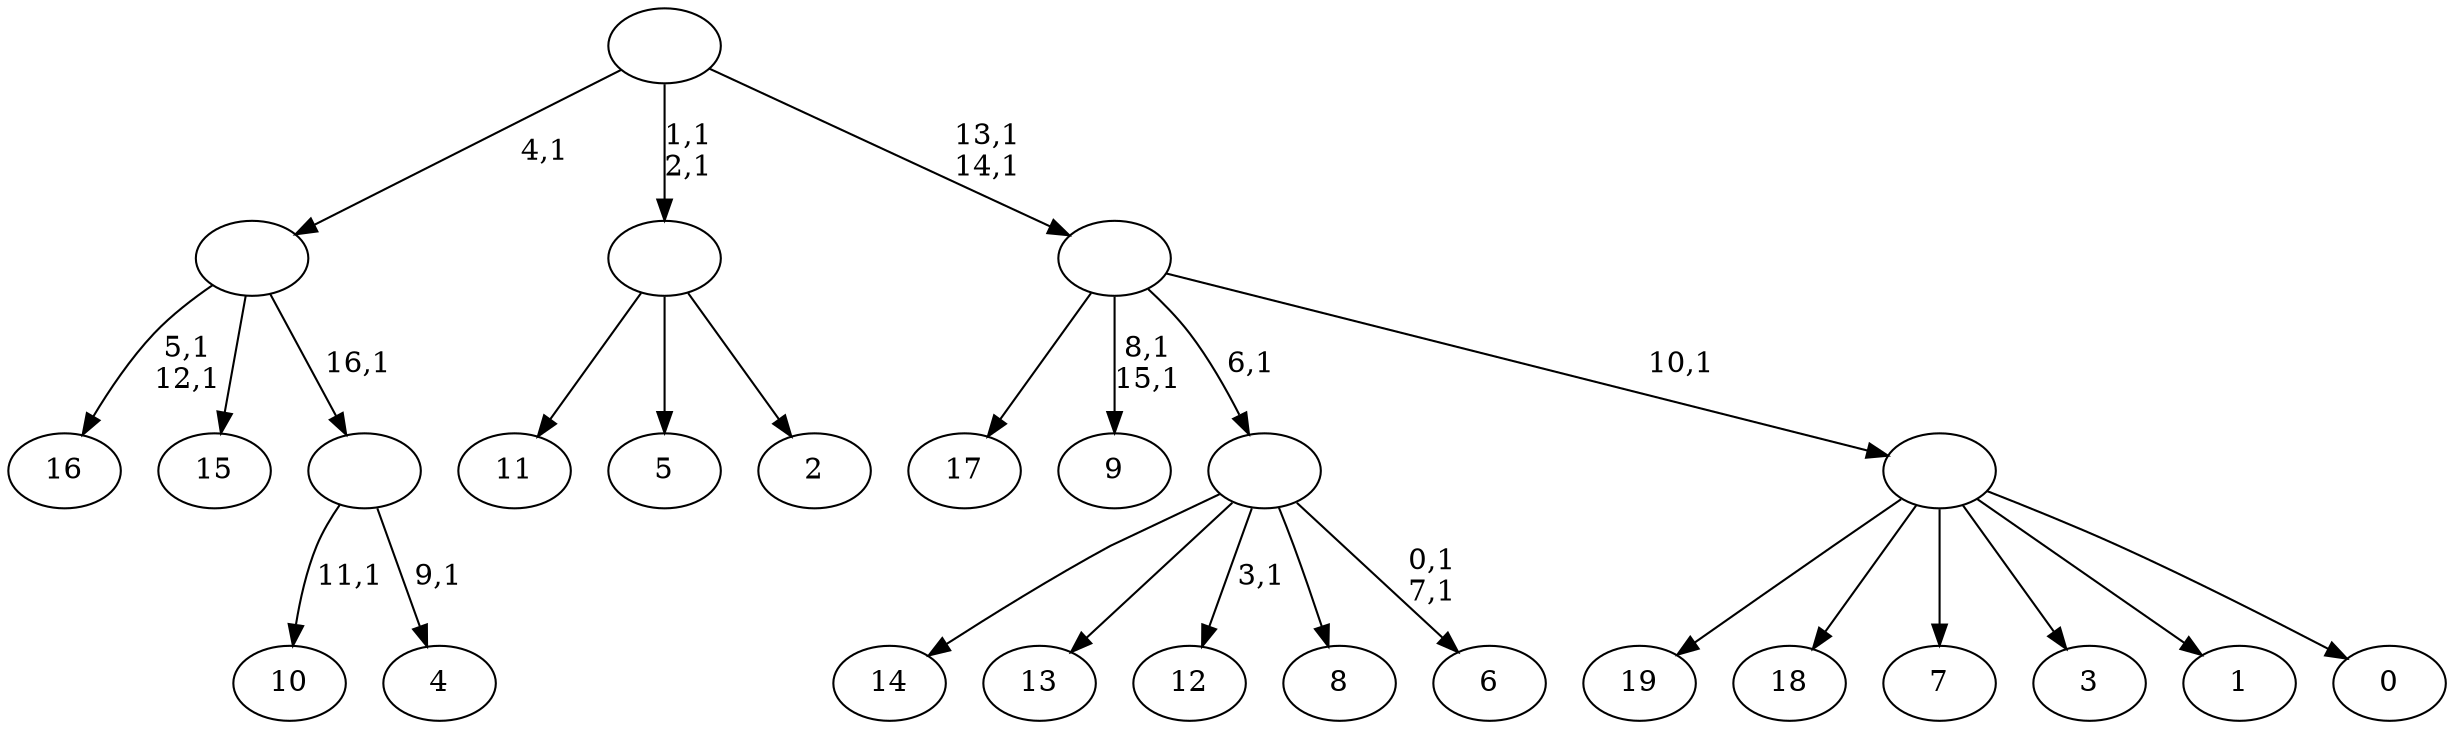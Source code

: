 digraph T {
	37 [label="19"]
	36 [label="18"]
	35 [label="17"]
	34 [label="16"]
	31 [label="15"]
	30 [label="14"]
	29 [label="13"]
	28 [label="12"]
	26 [label="11"]
	25 [label="10"]
	23 [label="9"]
	20 [label="8"]
	19 [label="7"]
	18 [label="6"]
	15 [label=""]
	14 [label="5"]
	13 [label="4"]
	11 [label=""]
	10 [label=""]
	9 [label="3"]
	8 [label="2"]
	7 [label=""]
	5 [label="1"]
	4 [label="0"]
	3 [label=""]
	2 [label=""]
	0 [label=""]
	15 -> 18 [label="0,1\n7,1"]
	15 -> 28 [label="3,1"]
	15 -> 30 [label=""]
	15 -> 29 [label=""]
	15 -> 20 [label=""]
	11 -> 13 [label="9,1"]
	11 -> 25 [label="11,1"]
	10 -> 34 [label="5,1\n12,1"]
	10 -> 31 [label=""]
	10 -> 11 [label="16,1"]
	7 -> 26 [label=""]
	7 -> 14 [label=""]
	7 -> 8 [label=""]
	3 -> 37 [label=""]
	3 -> 36 [label=""]
	3 -> 19 [label=""]
	3 -> 9 [label=""]
	3 -> 5 [label=""]
	3 -> 4 [label=""]
	2 -> 23 [label="8,1\n15,1"]
	2 -> 35 [label=""]
	2 -> 15 [label="6,1"]
	2 -> 3 [label="10,1"]
	0 -> 2 [label="13,1\n14,1"]
	0 -> 7 [label="1,1\n2,1"]
	0 -> 10 [label="4,1"]
}
